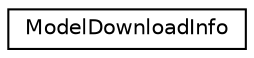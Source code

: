 digraph "Graphical Class Hierarchy"
{
 // INTERACTIVE_SVG=YES
 // LATEX_PDF_SIZE
  edge [fontname="Helvetica",fontsize="10",labelfontname="Helvetica",labelfontsize="10"];
  node [fontname="Helvetica",fontsize="10",shape=record];
  rankdir="LR";
  Node0 [label="ModelDownloadInfo",height=0.2,width=0.4,color="black", fillcolor="white", style="filled",URL="$class_model_download_info.html",tooltip=" "];
}
